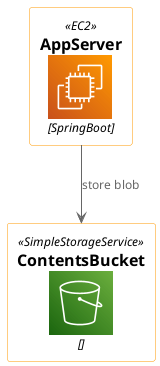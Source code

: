 @startuml
!include <awslib/AWSCommon>
!include <awslib/Compute/EC2>
!include <awslib/Storage/SimpleStorageService>
EC2(app, "AppServer", "SpringBoot")
SimpleStorageService(s3, "ContentsBucket", "")
app --> s3 : store blob
@enduml
